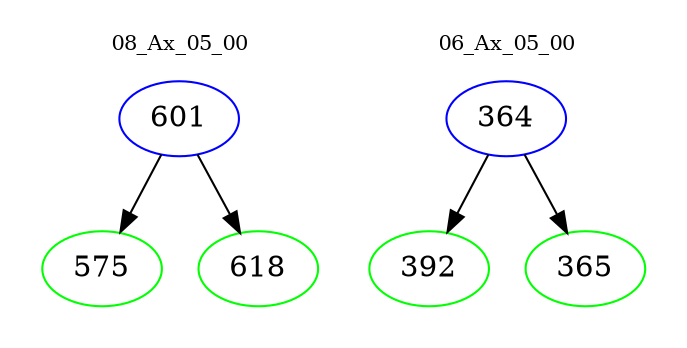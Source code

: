 digraph{
subgraph cluster_0 {
color = white
label = "08_Ax_05_00";
fontsize=10;
T0_601 [label="601", color="blue"]
T0_601 -> T0_575 [color="black"]
T0_575 [label="575", color="green"]
T0_601 -> T0_618 [color="black"]
T0_618 [label="618", color="green"]
}
subgraph cluster_1 {
color = white
label = "06_Ax_05_00";
fontsize=10;
T1_364 [label="364", color="blue"]
T1_364 -> T1_392 [color="black"]
T1_392 [label="392", color="green"]
T1_364 -> T1_365 [color="black"]
T1_365 [label="365", color="green"]
}
}

